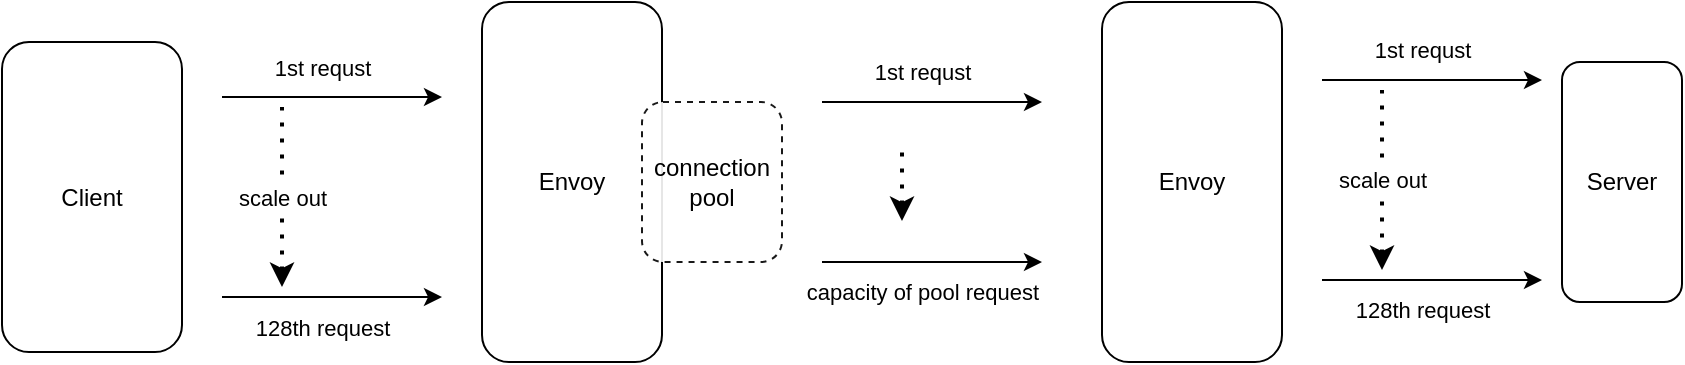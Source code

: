 <mxfile version="14.7.7" type="github">
  <diagram id="dEx6iI7eKl6fTZGobW3s" name="Page-1">
    <mxGraphModel dx="920" dy="559" grid="1" gridSize="10" guides="1" tooltips="1" connect="1" arrows="1" fold="1" page="1" pageScale="1" pageWidth="850" pageHeight="1100" math="0" shadow="0">
      <root>
        <mxCell id="0" />
        <mxCell id="1" parent="0" />
        <mxCell id="VkatFb8tjk3PXEhCPRFh-4" value="Client" style="rounded=1;whiteSpace=wrap;html=1;" vertex="1" parent="1">
          <mxGeometry x="60" y="270" width="90" height="155" as="geometry" />
        </mxCell>
        <mxCell id="VkatFb8tjk3PXEhCPRFh-5" value="Envoy" style="rounded=1;whiteSpace=wrap;html=1;" vertex="1" parent="1">
          <mxGeometry x="300" y="250" width="90" height="180" as="geometry" />
        </mxCell>
        <mxCell id="VkatFb8tjk3PXEhCPRFh-7" value="Server" style="rounded=1;whiteSpace=wrap;html=1;" vertex="1" parent="1">
          <mxGeometry x="840" y="280" width="60" height="120" as="geometry" />
        </mxCell>
        <mxCell id="VkatFb8tjk3PXEhCPRFh-13" value="scale out" style="endArrow=none;dashed=1;html=1;dashPattern=1 3;strokeWidth=2;endFill=0;startArrow=classic;startFill=1;" edge="1" parent="1">
          <mxGeometry width="50" height="50" relative="1" as="geometry">
            <mxPoint x="200" y="392.5" as="sourcePoint" />
            <mxPoint x="200" y="302.5" as="targetPoint" />
          </mxGeometry>
        </mxCell>
        <mxCell id="VkatFb8tjk3PXEhCPRFh-20" value="128th request" style="endArrow=classic;html=1;" edge="1" parent="1">
          <mxGeometry x="-0.091" y="-15" width="50" height="50" relative="1" as="geometry">
            <mxPoint x="170" y="397.5" as="sourcePoint" />
            <mxPoint x="280" y="397.5" as="targetPoint" />
            <mxPoint as="offset" />
          </mxGeometry>
        </mxCell>
        <mxCell id="VkatFb8tjk3PXEhCPRFh-22" value="1st requst" style="endArrow=classic;html=1;" edge="1" parent="1">
          <mxGeometry x="-0.091" y="15" width="50" height="50" relative="1" as="geometry">
            <mxPoint x="170" y="297.5" as="sourcePoint" />
            <mxPoint x="280" y="297.5" as="targetPoint" />
            <mxPoint as="offset" />
          </mxGeometry>
        </mxCell>
        <mxCell id="VkatFb8tjk3PXEhCPRFh-23" value="connection&lt;br&gt;pool" style="rounded=1;whiteSpace=wrap;html=1;dashed=1;opacity=90;" vertex="1" parent="1">
          <mxGeometry x="380" y="300" width="70" height="80" as="geometry" />
        </mxCell>
        <mxCell id="VkatFb8tjk3PXEhCPRFh-27" value="" style="endArrow=none;dashed=1;html=1;dashPattern=1 3;strokeWidth=2;startArrow=classic;startFill=1;" edge="1" parent="1">
          <mxGeometry width="50" height="50" relative="1" as="geometry">
            <mxPoint x="510" y="359.5" as="sourcePoint" />
            <mxPoint x="510" y="319.5" as="targetPoint" />
          </mxGeometry>
        </mxCell>
        <mxCell id="VkatFb8tjk3PXEhCPRFh-28" value="capacity of pool request" style="endArrow=classic;html=1;" edge="1" parent="1">
          <mxGeometry x="-0.091" y="-15" width="50" height="50" relative="1" as="geometry">
            <mxPoint x="470" y="380.0" as="sourcePoint" />
            <mxPoint x="580" y="380.0" as="targetPoint" />
            <mxPoint as="offset" />
          </mxGeometry>
        </mxCell>
        <mxCell id="VkatFb8tjk3PXEhCPRFh-29" value="1st requst" style="endArrow=classic;html=1;" edge="1" parent="1">
          <mxGeometry x="-0.091" y="15" width="50" height="50" relative="1" as="geometry">
            <mxPoint x="470" y="300.0" as="sourcePoint" />
            <mxPoint x="580" y="300.0" as="targetPoint" />
            <mxPoint as="offset" />
          </mxGeometry>
        </mxCell>
        <mxCell id="VkatFb8tjk3PXEhCPRFh-30" value="Envoy" style="rounded=1;whiteSpace=wrap;html=1;" vertex="1" parent="1">
          <mxGeometry x="610" y="250" width="90" height="180" as="geometry" />
        </mxCell>
        <mxCell id="VkatFb8tjk3PXEhCPRFh-32" value="scale out" style="endArrow=none;dashed=1;html=1;dashPattern=1 3;strokeWidth=2;endFill=0;startArrow=classic;startFill=1;" edge="1" parent="1">
          <mxGeometry width="50" height="50" relative="1" as="geometry">
            <mxPoint x="750" y="384" as="sourcePoint" />
            <mxPoint x="750" y="294" as="targetPoint" />
          </mxGeometry>
        </mxCell>
        <mxCell id="VkatFb8tjk3PXEhCPRFh-33" value="128th request" style="endArrow=classic;html=1;" edge="1" parent="1">
          <mxGeometry x="-0.091" y="-15" width="50" height="50" relative="1" as="geometry">
            <mxPoint x="720" y="389" as="sourcePoint" />
            <mxPoint x="830" y="389" as="targetPoint" />
            <mxPoint as="offset" />
          </mxGeometry>
        </mxCell>
        <mxCell id="VkatFb8tjk3PXEhCPRFh-34" value="1st requst" style="endArrow=classic;html=1;" edge="1" parent="1">
          <mxGeometry x="-0.091" y="15" width="50" height="50" relative="1" as="geometry">
            <mxPoint x="720" y="289" as="sourcePoint" />
            <mxPoint x="830" y="289" as="targetPoint" />
            <mxPoint as="offset" />
          </mxGeometry>
        </mxCell>
      </root>
    </mxGraphModel>
  </diagram>
</mxfile>
